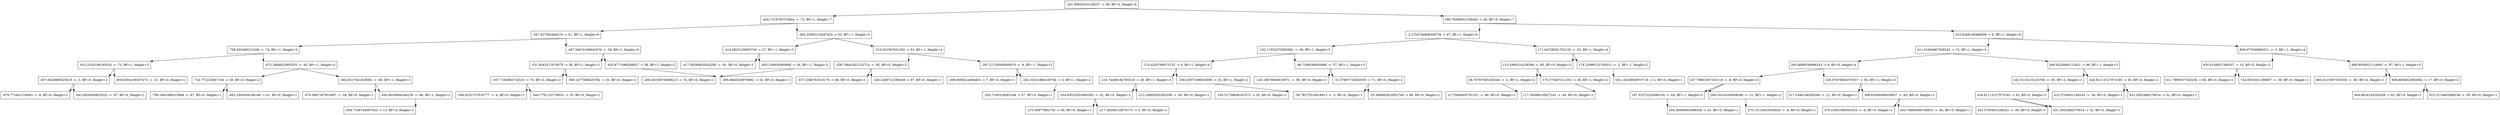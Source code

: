 
digraph { node[shape=box]; graph[splines=polyline]; 1[label="-281.00824635109257 -> 68, BF=0, Height=8"]; 1:s -> 2:ne; 1:s -> 3:nw; 2[label="-426.7319705370494 -> -72, BF=1, Height=7"]; 2:s -> 4:ne; 2:s -> 5:nw; 4[label="-597.527306446274 -> 51, BF=1, Height=6"]; 4:s -> 8:ne; 4:s -> 9:nw; 8[label="-798.555489151638 -> -74, BF=-1, Height=5"]; 8:s -> 16:ne; 8:s -> 17:nw; 16[label="-910.2250196195416 -> -73, BF=1, Height=3"]; 16:s -> 32:ne; 16:s -> 33:nw; 32[label="-957.6620880525619 -> -3, BF=0, Height=2"]; 32:s -> 64:ne; 32:s -> 65:nw; 64[label="-979.772401518643 -> -8, BF=0, Height=1"]; 65[label="-942.4935090823525 -> -67, BF=0, Height=1"]; 33[label="-859.8304199207272 -> -15, BF=0, Height=1"]; 17[label="-672.2684922805555 -> -45, BF=-1, Height=4"]; 17:s -> 34:ne; 17:s -> 35:nw; 34[label="-724.772225047154 -> 58, BF=0, Height=2"]; 34:s -> 68:ne; 34:s -> 69:nw; 68[label="-790.1661588315909 -> -87, BF=0, Height=1"]; 69[label="-683.3304550146186 -> 61, BF=0, Height=1"]; 35[label="-662.8317641929082 -> -69, BF=-1, Height=3"]; 35:s -> 70:ne; 35:s -> 71:nw; 70[label="-670.0887247953997 -> -28, BF=0, Height=1"]; 71[label="-643.9035894346139 -> -96, BF=1, Height=2"]; 71:s -> 142:ne; 142[label="-656.7146744097543 -> 13, BF=0, Height=1"]; 9[label="-467.58474180645476 -> -59, BF=1, Height=4"]; 9:s -> 18:ne; 9:s -> 19:nw; 18[label="-531.8042471679578 -> 36, BF=1, Height=3"]; 18:s -> 36:ne; 18:s -> 37:nw; 36[label="-557.7165992724533 -> 75, BF=0, Height=2"]; 36:s -> 72:ne; 36:s -> 73:nw; 72[label="-590.4233737916777 -> -4, BF=0, Height=1"]; 73[label="-544.7791132739551 -> 35, BF=0, Height=1"]; 37[label="-500.1477588420782 -> 25, BF=0, Height=1"]; 19[label="-455.8771080548927 -> 38, BF=1, Height=2"]; 19:s -> 38:ne; 38[label="-459.49193076569213 -> 74, BF=0, Height=1"]; 5[label="-394.25095132647425 -> 53, BF=-1, Height=5"]; 5:s -> 10:ne; 5:s -> 11:nw; 10[label="-414.0820120005759 -> 27, BF=-1, Height=3"]; 10:s -> 20:ne; 10:s -> 21:nw; 20[label="-417.58269920262285 -> -91, BF=0, Height=1"]; 21[label="-405.104850483889 -> 26, BF=-1, Height=2"]; 21:s -> 43:nw; 43[label="-395.6840329979692 -> 32, BF=0, Height=1"]; 11[label="-319.551587631282 -> 53, BF=-1, Height=4"]; 11:s -> 22:ne; 11:s -> 23:nw; 22[label="-336.76641922125714 -> -92, BF=0, Height=2"]; 22:s -> 44:ne; 22:s -> 45:nw; 44[label="-337.2396791819176 -> 68, BF=0, Height=1"]; 45[label="-326.2269721296349 -> 97, BF=0, Height=1"]; 23[label="-297.27128580000976 -> -9, BF=-1, Height=3"]; 23:s -> 46:ne; 23:s -> 47:nw; 46[label="-299.9059424494403 -> 7, BF=0, Height=1"]; 47[label="-282.34161866100794 -> 3, BF=1, Height=2"]; 47:s -> 94:ne; 94[label="-293.7190319263194 -> 57, BF=0, Height=1"]; 3[label="186.76568931538463 -> 48, BF=0, Height=7"]; 3:s -> 6:ne; 3:s -> 7:nw; 6[label="-2.2704744808356736 -> 67, BF=1, Height=6"]; 6:s -> 12:ne; 6:s -> 13:nw; 12[label="-132.17052575983382 -> -59, BF=1, Height=5"]; 12:s -> 24:ne; 12:s -> 25:nw; 24[label="-210.4203786075152 -> 9, BF=1, Height=4"]; 24:s -> 48:ne; 24:s -> 49:nw; 48[label="-216.74466182785318 -> 28, BF=1, Height=3"]; 48:s -> 96:ne; 48:s -> 97:nw; 96[label="-254.83523532960305 -> -31, BF=0, Height=2"]; 96:s -> 192:ne; 96:s -> 193:nw; 192[label="-275.40877862734 -> 56, BF=0, Height=1"]; 193[label="-217.38208135870173 -> 5, BF=0, Height=1"]; 97[label="-212.26902655362358 -> -65, BF=0, Height=1"]; 49[label="-189.25973198635006 -> 25, BF=1, Height=2"]; 49:s -> 98:ne; 98[label="-195.31739608191572 -> 35, BF=0, Height=1"]; 25[label="-96.7306546005666 -> -37, BF=-1, Height=3"]; 25:s -> 50:ne; 25:s -> 51:nw; 50[label="-120.18679646010071 -> -96, BF=0, Height=1"]; 51[label="-31.57987732602055 -> 71, BF=0, Height=2"]; 51:s -> 102:ne; 51:s -> 103:nw; 102[label="-56.78273516618913 -> -3, BF=0, Height=1"]; 103[label="-25.506982822852706 -> 98, BF=0, Height=1"]; 13[label="171.64728201702133 -> -55, BF=1, Height=4"]; 13:s -> 26:ne; 13:s -> 27:nw; 26[label="110.4390214239288 -> -93, BF=0, Height=3"]; 26:s -> 52:ne; 26:s -> 53:nw; 52[label="58.76767593165346 -> -2, BF=1, Height=2"]; 52:s -> 104:ne; 104[label="12.75968005761331 -> -96, BF=0, Height=1"]; 53[label="170.375947211302 -> 29, BF=1, Height=2"]; 53:s -> 106:ne; 106[label="117.36566018937242 -> -44, BF=0, Height=1"]; 27[label="174.32999123765012 -> -2, BF=-1, Height=2"]; 27:s -> 55:nw; 55[label="182.14320850973718 -> 2, BF=0, Height=1"]; 7[label="610.8348108488508 -> 8, BF=1, Height=6"]; 7:s -> 14:ne; 7:s -> 15:nw; 14[label="411.61004867508245 -> 72, BF=1, Height=5"]; 14:s -> 28:ne; 14:s -> 29:nw; 28[label="300.8698536968243 -> 9, BF=0, Height=4"]; 28:s -> 56:ne; 28:s -> 57:nw; 56[label="247.78891007333118 -> -8, BF=0, Height=3"]; 56:s -> 112:ne; 56:s -> 113:nw; 112[label="187.53272225690193 -> -64, BF=-1, Height=2"]; 112:s -> 225:nw; 225[label="204.36660803888458 -> 41, BF=0, Height=1"]; 113[label="269.33416169008296 -> -31, BF=-1, Height=2"]; 113:s -> 227:nw; 227[label="270.15114033303826 -> -8, BF=0, Height=1"]; 57[label="329.97476002070357 -> 56, BF=-1, Height=3"]; 57:s -> 114:ne; 57:s -> 115:nw; 114[label="317.3348148500288 -> -12, BF=0, Height=1"]; 115[label="388.65590498539837 -> -60, BF=0, Height=2"]; 115:s -> 230:ne; 115:s -> 231:nw; 230[label="376.21801969563353 -> -9, BF=0, Height=1"]; 231[label="403.74966366158833 -> -86, BF=0, Height=1"]; 29[label="490.9226640112431 -> 99, BF=-1, Height=3"]; 29:s -> 58:ne; 29:s -> 59:nw; 58[label="441.0116123216708 -> -93, BF=2, Height=1"]; 58:s -> 116:ne; 116[label="426.81113127973185 -> 93, BF=0, Height=2"]; 116:s -> 232:ne; 116:s -> 233:nw; 232[label="423.5700451168243 -> -36, BF=0, Height=1"]; 233[label="431.2852489279014 -> 52, BF=0, Height=1"]; 59[label="426.81113127973185 -> 93, BF=0, Height=2"]; 59:s -> 118:ne; 59:s -> 119:nw; 118[label="423.5700451168243 -> -36, BF=0, Height=1"]; 119[label="431.2852489279014 -> 52, BF=0, Height=1"]; 15[label="808.077636969331 -> -3, BF=-1, Height=4"]; 15:s -> 30:ne; 15:s -> 31:nw; 30[label="650.0156837390207 -> 10, BF=0, Height=2"]; 30:s -> 60:ne; 30:s -> 61:nw; 60[label="611.7898537545236 -> 85, BF=0, Height=1"]; 61[label="724.9553451199697 -> -39, BF=0, Height=1"]; 31[label="886.9056921114063 -> -97, BF=-1, Height=3"]; 31:s -> 62:ne; 31:s -> 63:nw; 62[label="884.0115597555302 -> -80, BF=0, Height=1"]; 63[label="908.8056823965692 -> 17, BF=0, Height=2"]; 63:s -> 126:ne; 63:s -> 127:nw; 126[label="904.8624145245269 -> 93, BF=0, Height=1"]; 127[label="915.2374483596238 -> -50, BF=0, Height=1"];  }
